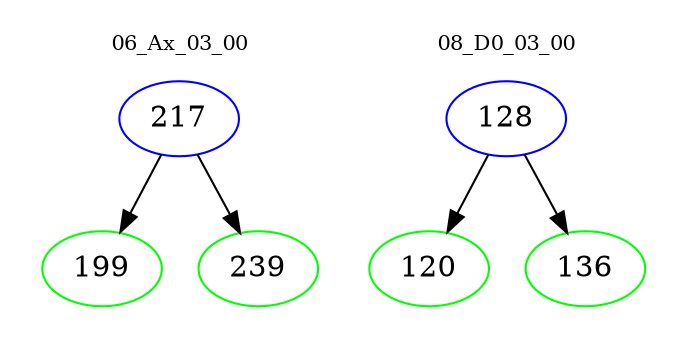 digraph{
subgraph cluster_0 {
color = white
label = "06_Ax_03_00";
fontsize=10;
T0_217 [label="217", color="blue"]
T0_217 -> T0_199 [color="black"]
T0_199 [label="199", color="green"]
T0_217 -> T0_239 [color="black"]
T0_239 [label="239", color="green"]
}
subgraph cluster_1 {
color = white
label = "08_D0_03_00";
fontsize=10;
T1_128 [label="128", color="blue"]
T1_128 -> T1_120 [color="black"]
T1_120 [label="120", color="green"]
T1_128 -> T1_136 [color="black"]
T1_136 [label="136", color="green"]
}
}
